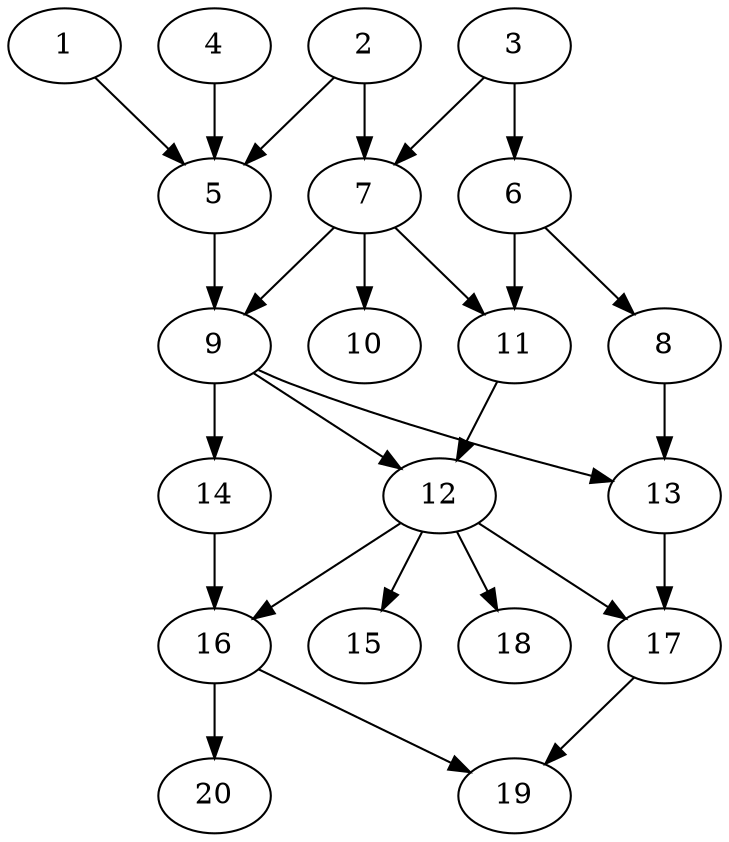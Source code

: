 // DAG automatically generated by daggen at Thu Oct  3 13:58:43 2019
// ./daggen --dot -n 20 --ccr 0.3 --fat 0.5 --regular 0.7 --density 0.7 --mindata 5242880 --maxdata 52428800 
digraph G {
  1 [size="18240853", alpha="0.19", expect_size="5472256"] 
  1 -> 5 [size ="5472256"]
  2 [size="82650453", alpha="0.09", expect_size="24795136"] 
  2 -> 5 [size ="24795136"]
  2 -> 7 [size ="24795136"]
  3 [size="97979733", alpha="0.15", expect_size="29393920"] 
  3 -> 6 [size ="29393920"]
  3 -> 7 [size ="29393920"]
  4 [size="147640320", alpha="0.15", expect_size="44292096"] 
  4 -> 5 [size ="44292096"]
  5 [size="67153920", alpha="0.11", expect_size="20146176"] 
  5 -> 9 [size ="20146176"]
  6 [size="106397013", alpha="0.12", expect_size="31919104"] 
  6 -> 8 [size ="31919104"]
  6 -> 11 [size ="31919104"]
  7 [size="27248640", alpha="0.16", expect_size="8174592"] 
  7 -> 9 [size ="8174592"]
  7 -> 10 [size ="8174592"]
  7 -> 11 [size ="8174592"]
  8 [size="142206293", alpha="0.11", expect_size="42661888"] 
  8 -> 13 [size ="42661888"]
  9 [size="138690560", alpha="0.14", expect_size="41607168"] 
  9 -> 12 [size ="41607168"]
  9 -> 13 [size ="41607168"]
  9 -> 14 [size ="41607168"]
  10 [size="87422293", alpha="0.10", expect_size="26226688"] 
  11 [size="109755733", alpha="0.16", expect_size="32926720"] 
  11 -> 12 [size ="32926720"]
  12 [size="103468373", alpha="0.17", expect_size="31040512"] 
  12 -> 15 [size ="31040512"]
  12 -> 16 [size ="31040512"]
  12 -> 17 [size ="31040512"]
  12 -> 18 [size ="31040512"]
  13 [size="17725440", alpha="0.07", expect_size="5317632"] 
  13 -> 17 [size ="5317632"]
  14 [size="137202347", alpha="0.10", expect_size="41160704"] 
  14 -> 16 [size ="41160704"]
  15 [size="99150507", alpha="0.00", expect_size="29745152"] 
  16 [size="27357867", alpha="0.08", expect_size="8207360"] 
  16 -> 19 [size ="8207360"]
  16 -> 20 [size ="8207360"]
  17 [size="121985707", alpha="0.11", expect_size="36595712"] 
  17 -> 19 [size ="36595712"]
  18 [size="88514560", alpha="0.20", expect_size="26554368"] 
  19 [size="18681173", alpha="0.05", expect_size="5604352"] 
  20 [size="127317333", alpha="0.15", expect_size="38195200"] 
}

